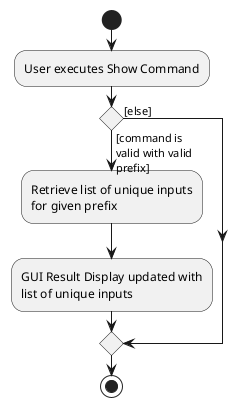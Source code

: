 @startuml
start
:User executes Show Command;

'Since the beta syntax does not support placing the condition outside the
'diamond we place it as the true branch instead.

if () then ([command is
valid with valid
prefix])

    :Retrieve list of unique inputs
    for given prefix;
    :GUI Result Display updated with
    list of unique inputs;
else ([else])
endif
stop
@enduml
